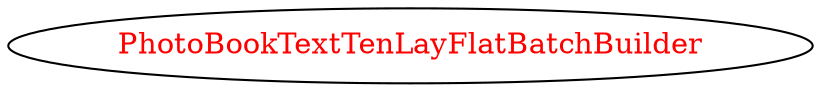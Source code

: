 digraph dependencyGraph {
 concentrate=true;
 ranksep="2.0";
 rankdir="LR"; 
 splines="ortho";
"PhotoBookTextTenLayFlatBatchBuilder" [fontcolor="red"];
}